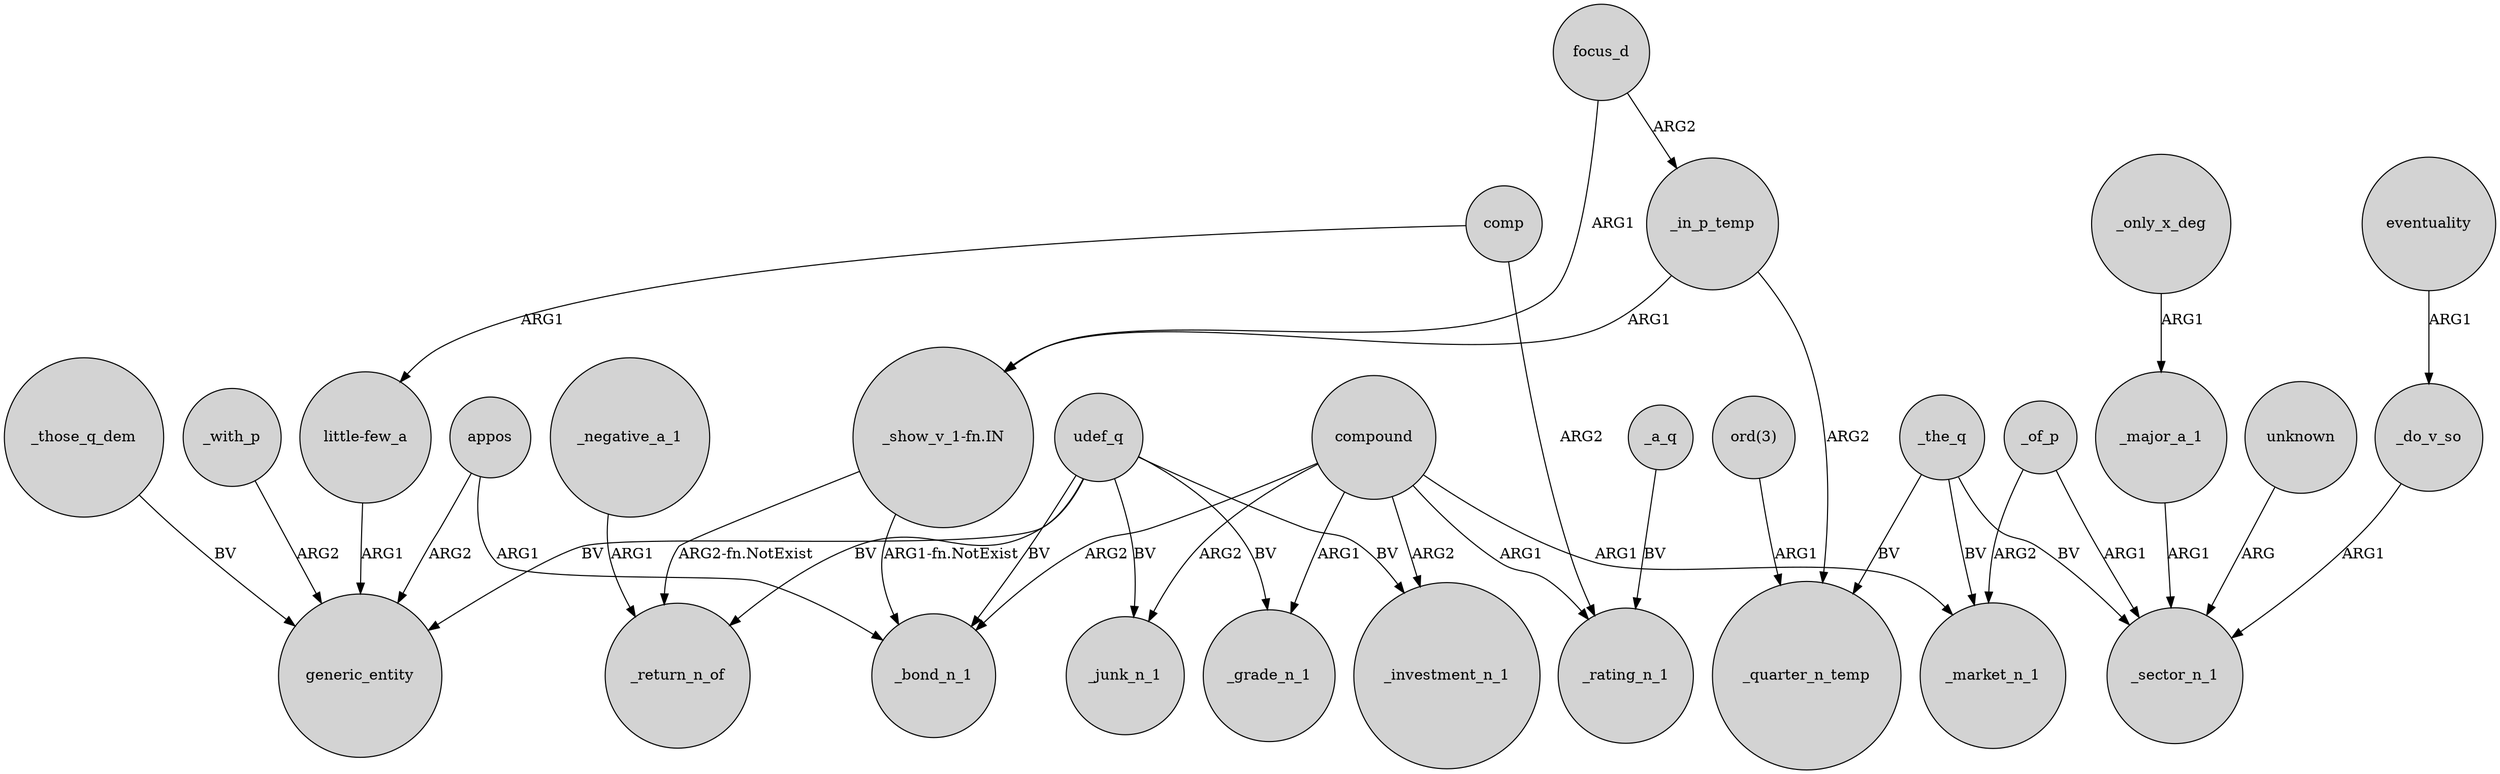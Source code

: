 digraph {
	node [shape=circle style=filled]
	focus_d -> "_show_v_1-fn.IN" [label=ARG1]
	_only_x_deg -> _major_a_1 [label=ARG1]
	focus_d -> _in_p_temp [label=ARG2]
	udef_q -> _grade_n_1 [label=BV]
	_the_q -> _sector_n_1 [label=BV]
	udef_q -> generic_entity [label=BV]
	comp -> _rating_n_1 [label=ARG2]
	eventuality -> _do_v_so [label=ARG1]
	_a_q -> _rating_n_1 [label=BV]
	_with_p -> generic_entity [label=ARG2]
	udef_q -> _return_n_of [label=BV]
	compound -> _grade_n_1 [label=ARG1]
	_the_q -> _quarter_n_temp [label=BV]
	"_show_v_1-fn.IN" -> _bond_n_1 [label="ARG1-fn.NotExist"]
	_major_a_1 -> _sector_n_1 [label=ARG1]
	compound -> _investment_n_1 [label=ARG2]
	_negative_a_1 -> _return_n_of [label=ARG1]
	appos -> generic_entity [label=ARG2]
	compound -> _junk_n_1 [label=ARG2]
	_do_v_so -> _sector_n_1 [label=ARG1]
	_in_p_temp -> _quarter_n_temp [label=ARG2]
	_of_p -> _market_n_1 [label=ARG2]
	udef_q -> _junk_n_1 [label=BV]
	compound -> _rating_n_1 [label=ARG1]
	udef_q -> _bond_n_1 [label=BV]
	"ord(3)" -> _quarter_n_temp [label=ARG1]
	_of_p -> _sector_n_1 [label=ARG1]
	comp -> "little-few_a" [label=ARG1]
	_in_p_temp -> "_show_v_1-fn.IN" [label=ARG1]
	unknown -> _sector_n_1 [label=ARG]
	compound -> _bond_n_1 [label=ARG2]
	"_show_v_1-fn.IN" -> _return_n_of [label="ARG2-fn.NotExist"]
	udef_q -> _investment_n_1 [label=BV]
	compound -> _market_n_1 [label=ARG1]
	appos -> _bond_n_1 [label=ARG1]
	_the_q -> _market_n_1 [label=BV]
	_those_q_dem -> generic_entity [label=BV]
	"little-few_a" -> generic_entity [label=ARG1]
}
